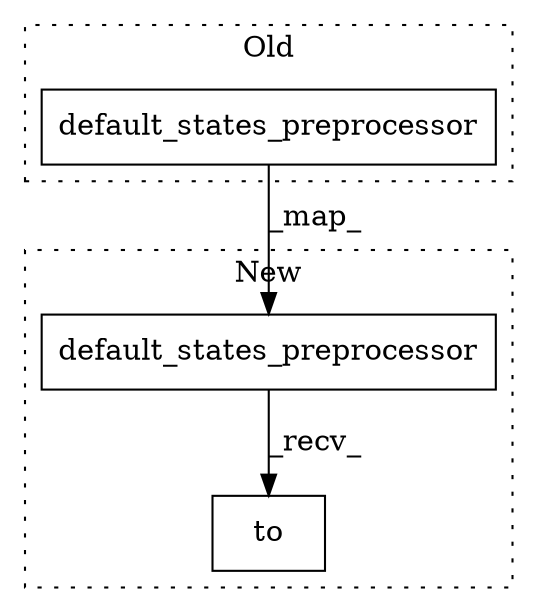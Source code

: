 digraph G {
subgraph cluster0 {
1 [label="default_states_preprocessor" a="32" s="4618,4649" l="28,1" shape="box"];
label = "Old";
style="dotted";
}
subgraph cluster1 {
2 [label="default_states_preprocessor" a="32" s="4578,4609" l="28,1" shape="box"];
3 [label="to" a="32" s="4611,4620" l="3,1" shape="box"];
label = "New";
style="dotted";
}
1 -> 2 [label="_map_"];
2 -> 3 [label="_recv_"];
}